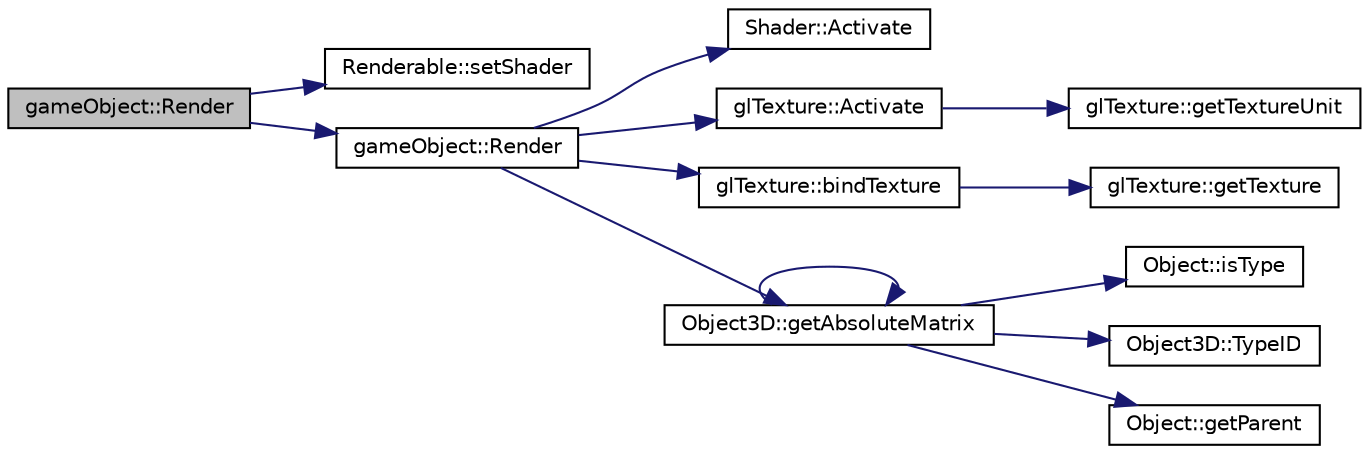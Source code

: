 digraph "gameObject::Render"
{
  edge [fontname="Helvetica",fontsize="10",labelfontname="Helvetica",labelfontsize="10"];
  node [fontname="Helvetica",fontsize="10",shape=record];
  rankdir="LR";
  Node1 [label="gameObject::Render",height=0.2,width=0.4,color="black", fillcolor="grey75", style="filled", fontcolor="black"];
  Node1 -> Node2 [color="midnightblue",fontsize="10",style="solid",fontname="Helvetica"];
  Node2 [label="Renderable::setShader",height=0.2,width=0.4,color="black", fillcolor="white", style="filled",URL="$class_renderable.html#aeb1e795d81876a10149387d2496af6c3"];
  Node1 -> Node3 [color="midnightblue",fontsize="10",style="solid",fontname="Helvetica"];
  Node3 [label="gameObject::Render",height=0.2,width=0.4,color="black", fillcolor="white", style="filled",URL="$classgame_object.html#a67df317240b969615214e21b04ed5f7b"];
  Node3 -> Node4 [color="midnightblue",fontsize="10",style="solid",fontname="Helvetica"];
  Node4 [label="Shader::Activate",height=0.2,width=0.4,color="black", fillcolor="white", style="filled",URL="$class_shader.html#a4315a6336472b293392aa50e7a4e65d0"];
  Node3 -> Node5 [color="midnightblue",fontsize="10",style="solid",fontname="Helvetica"];
  Node5 [label="glTexture::Activate",height=0.2,width=0.4,color="black", fillcolor="white", style="filled",URL="$classgl_texture.html#a264f2530134bb74518e50084df583388"];
  Node5 -> Node6 [color="midnightblue",fontsize="10",style="solid",fontname="Helvetica"];
  Node6 [label="glTexture::getTextureUnit",height=0.2,width=0.4,color="black", fillcolor="white", style="filled",URL="$classgl_texture.html#aeb48c943a393d2d24a3da2ae2141e3d0"];
  Node3 -> Node7 [color="midnightblue",fontsize="10",style="solid",fontname="Helvetica"];
  Node7 [label="glTexture::bindTexture",height=0.2,width=0.4,color="black", fillcolor="white", style="filled",URL="$classgl_texture.html#a4a57ea63b651bce11285385a8d70f2e8"];
  Node7 -> Node8 [color="midnightblue",fontsize="10",style="solid",fontname="Helvetica"];
  Node8 [label="glTexture::getTexture",height=0.2,width=0.4,color="black", fillcolor="white", style="filled",URL="$classgl_texture.html#a183fc773fc658f700b860249b15089aa"];
  Node3 -> Node9 [color="midnightblue",fontsize="10",style="solid",fontname="Helvetica"];
  Node9 [label="Object3D::getAbsoluteMatrix",height=0.2,width=0.4,color="black", fillcolor="white", style="filled",URL="$class_object3_d.html#a7a51a431eaf9feb671f2b4e19d33b989"];
  Node9 -> Node10 [color="midnightblue",fontsize="10",style="solid",fontname="Helvetica"];
  Node10 [label="Object::isType",height=0.2,width=0.4,color="black", fillcolor="white", style="filled",URL="$class_object.html#aacbe0d82f8b9da6a614589bfeb107207"];
  Node9 -> Node11 [color="midnightblue",fontsize="10",style="solid",fontname="Helvetica"];
  Node11 [label="Object3D::TypeID",height=0.2,width=0.4,color="black", fillcolor="white", style="filled",URL="$class_object3_d.html#ab02e3662bcf92afc53d2faff19aa1e74"];
  Node9 -> Node12 [color="midnightblue",fontsize="10",style="solid",fontname="Helvetica"];
  Node12 [label="Object::getParent",height=0.2,width=0.4,color="black", fillcolor="white", style="filled",URL="$class_object.html#adf49dfc9ded6c7b527c40518bf8e7565"];
  Node9 -> Node9 [color="midnightblue",fontsize="10",style="solid",fontname="Helvetica"];
}
